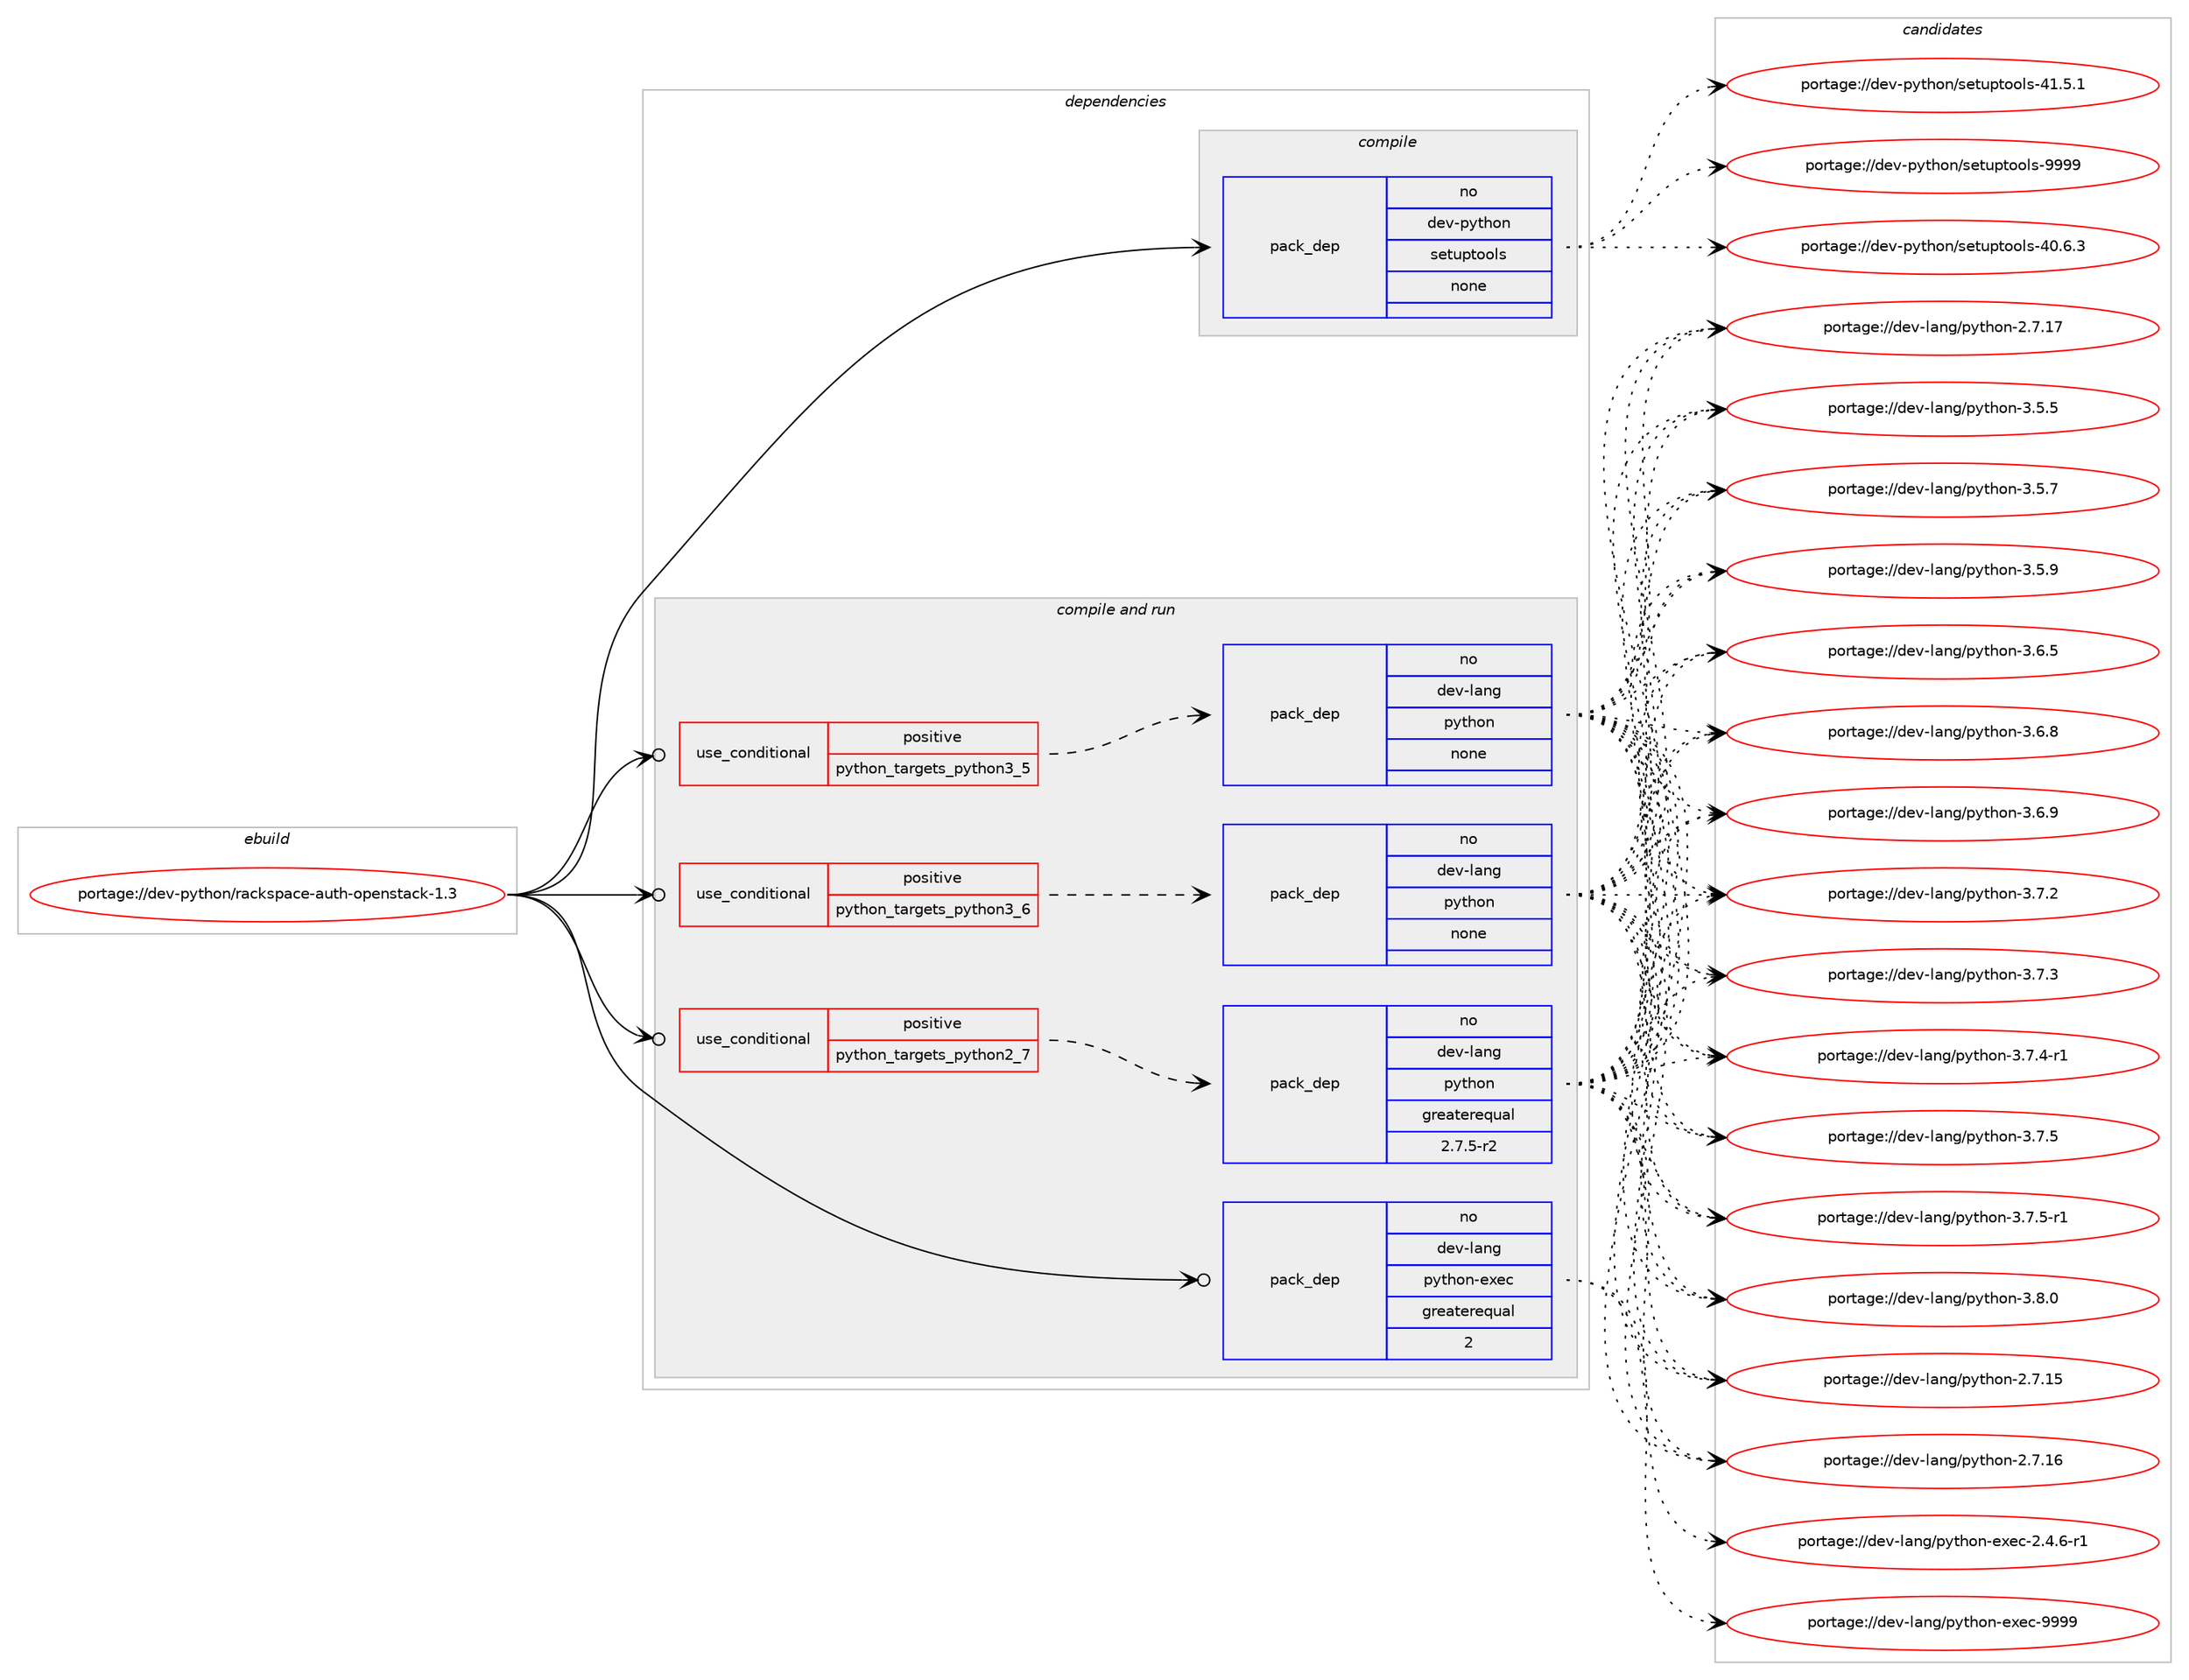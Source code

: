 digraph prolog {

# *************
# Graph options
# *************

newrank=true;
concentrate=true;
compound=true;
graph [rankdir=LR,fontname=Helvetica,fontsize=10,ranksep=1.5];#, ranksep=2.5, nodesep=0.2];
edge  [arrowhead=vee];
node  [fontname=Helvetica,fontsize=10];

# **********
# The ebuild
# **********

subgraph cluster_leftcol {
color=gray;
rank=same;
label=<<i>ebuild</i>>;
id [label="portage://dev-python/rackspace-auth-openstack-1.3", color=red, width=4, href="../dev-python/rackspace-auth-openstack-1.3.svg"];
}

# ****************
# The dependencies
# ****************

subgraph cluster_midcol {
color=gray;
label=<<i>dependencies</i>>;
subgraph cluster_compile {
fillcolor="#eeeeee";
style=filled;
label=<<i>compile</i>>;
subgraph pack128326 {
dependency169401 [label=<<TABLE BORDER="0" CELLBORDER="1" CELLSPACING="0" CELLPADDING="4" WIDTH="220"><TR><TD ROWSPAN="6" CELLPADDING="30">pack_dep</TD></TR><TR><TD WIDTH="110">no</TD></TR><TR><TD>dev-python</TD></TR><TR><TD>setuptools</TD></TR><TR><TD>none</TD></TR><TR><TD></TD></TR></TABLE>>, shape=none, color=blue];
}
id:e -> dependency169401:w [weight=20,style="solid",arrowhead="vee"];
}
subgraph cluster_compileandrun {
fillcolor="#eeeeee";
style=filled;
label=<<i>compile and run</i>>;
subgraph cond37675 {
dependency169402 [label=<<TABLE BORDER="0" CELLBORDER="1" CELLSPACING="0" CELLPADDING="4"><TR><TD ROWSPAN="3" CELLPADDING="10">use_conditional</TD></TR><TR><TD>positive</TD></TR><TR><TD>python_targets_python2_7</TD></TR></TABLE>>, shape=none, color=red];
subgraph pack128327 {
dependency169403 [label=<<TABLE BORDER="0" CELLBORDER="1" CELLSPACING="0" CELLPADDING="4" WIDTH="220"><TR><TD ROWSPAN="6" CELLPADDING="30">pack_dep</TD></TR><TR><TD WIDTH="110">no</TD></TR><TR><TD>dev-lang</TD></TR><TR><TD>python</TD></TR><TR><TD>greaterequal</TD></TR><TR><TD>2.7.5-r2</TD></TR></TABLE>>, shape=none, color=blue];
}
dependency169402:e -> dependency169403:w [weight=20,style="dashed",arrowhead="vee"];
}
id:e -> dependency169402:w [weight=20,style="solid",arrowhead="odotvee"];
subgraph cond37676 {
dependency169404 [label=<<TABLE BORDER="0" CELLBORDER="1" CELLSPACING="0" CELLPADDING="4"><TR><TD ROWSPAN="3" CELLPADDING="10">use_conditional</TD></TR><TR><TD>positive</TD></TR><TR><TD>python_targets_python3_5</TD></TR></TABLE>>, shape=none, color=red];
subgraph pack128328 {
dependency169405 [label=<<TABLE BORDER="0" CELLBORDER="1" CELLSPACING="0" CELLPADDING="4" WIDTH="220"><TR><TD ROWSPAN="6" CELLPADDING="30">pack_dep</TD></TR><TR><TD WIDTH="110">no</TD></TR><TR><TD>dev-lang</TD></TR><TR><TD>python</TD></TR><TR><TD>none</TD></TR><TR><TD></TD></TR></TABLE>>, shape=none, color=blue];
}
dependency169404:e -> dependency169405:w [weight=20,style="dashed",arrowhead="vee"];
}
id:e -> dependency169404:w [weight=20,style="solid",arrowhead="odotvee"];
subgraph cond37677 {
dependency169406 [label=<<TABLE BORDER="0" CELLBORDER="1" CELLSPACING="0" CELLPADDING="4"><TR><TD ROWSPAN="3" CELLPADDING="10">use_conditional</TD></TR><TR><TD>positive</TD></TR><TR><TD>python_targets_python3_6</TD></TR></TABLE>>, shape=none, color=red];
subgraph pack128329 {
dependency169407 [label=<<TABLE BORDER="0" CELLBORDER="1" CELLSPACING="0" CELLPADDING="4" WIDTH="220"><TR><TD ROWSPAN="6" CELLPADDING="30">pack_dep</TD></TR><TR><TD WIDTH="110">no</TD></TR><TR><TD>dev-lang</TD></TR><TR><TD>python</TD></TR><TR><TD>none</TD></TR><TR><TD></TD></TR></TABLE>>, shape=none, color=blue];
}
dependency169406:e -> dependency169407:w [weight=20,style="dashed",arrowhead="vee"];
}
id:e -> dependency169406:w [weight=20,style="solid",arrowhead="odotvee"];
subgraph pack128330 {
dependency169408 [label=<<TABLE BORDER="0" CELLBORDER="1" CELLSPACING="0" CELLPADDING="4" WIDTH="220"><TR><TD ROWSPAN="6" CELLPADDING="30">pack_dep</TD></TR><TR><TD WIDTH="110">no</TD></TR><TR><TD>dev-lang</TD></TR><TR><TD>python-exec</TD></TR><TR><TD>greaterequal</TD></TR><TR><TD>2</TD></TR></TABLE>>, shape=none, color=blue];
}
id:e -> dependency169408:w [weight=20,style="solid",arrowhead="odotvee"];
}
subgraph cluster_run {
fillcolor="#eeeeee";
style=filled;
label=<<i>run</i>>;
}
}

# **************
# The candidates
# **************

subgraph cluster_choices {
rank=same;
color=gray;
label=<<i>candidates</i>>;

subgraph choice128326 {
color=black;
nodesep=1;
choiceportage100101118451121211161041111104711510111611711211611111110811545524846544651 [label="portage://dev-python/setuptools-40.6.3", color=red, width=4,href="../dev-python/setuptools-40.6.3.svg"];
choiceportage100101118451121211161041111104711510111611711211611111110811545524946534649 [label="portage://dev-python/setuptools-41.5.1", color=red, width=4,href="../dev-python/setuptools-41.5.1.svg"];
choiceportage10010111845112121116104111110471151011161171121161111111081154557575757 [label="portage://dev-python/setuptools-9999", color=red, width=4,href="../dev-python/setuptools-9999.svg"];
dependency169401:e -> choiceportage100101118451121211161041111104711510111611711211611111110811545524846544651:w [style=dotted,weight="100"];
dependency169401:e -> choiceportage100101118451121211161041111104711510111611711211611111110811545524946534649:w [style=dotted,weight="100"];
dependency169401:e -> choiceportage10010111845112121116104111110471151011161171121161111111081154557575757:w [style=dotted,weight="100"];
}
subgraph choice128327 {
color=black;
nodesep=1;
choiceportage10010111845108971101034711212111610411111045504655464953 [label="portage://dev-lang/python-2.7.15", color=red, width=4,href="../dev-lang/python-2.7.15.svg"];
choiceportage10010111845108971101034711212111610411111045504655464954 [label="portage://dev-lang/python-2.7.16", color=red, width=4,href="../dev-lang/python-2.7.16.svg"];
choiceportage10010111845108971101034711212111610411111045504655464955 [label="portage://dev-lang/python-2.7.17", color=red, width=4,href="../dev-lang/python-2.7.17.svg"];
choiceportage100101118451089711010347112121116104111110455146534653 [label="portage://dev-lang/python-3.5.5", color=red, width=4,href="../dev-lang/python-3.5.5.svg"];
choiceportage100101118451089711010347112121116104111110455146534655 [label="portage://dev-lang/python-3.5.7", color=red, width=4,href="../dev-lang/python-3.5.7.svg"];
choiceportage100101118451089711010347112121116104111110455146534657 [label="portage://dev-lang/python-3.5.9", color=red, width=4,href="../dev-lang/python-3.5.9.svg"];
choiceportage100101118451089711010347112121116104111110455146544653 [label="portage://dev-lang/python-3.6.5", color=red, width=4,href="../dev-lang/python-3.6.5.svg"];
choiceportage100101118451089711010347112121116104111110455146544656 [label="portage://dev-lang/python-3.6.8", color=red, width=4,href="../dev-lang/python-3.6.8.svg"];
choiceportage100101118451089711010347112121116104111110455146544657 [label="portage://dev-lang/python-3.6.9", color=red, width=4,href="../dev-lang/python-3.6.9.svg"];
choiceportage100101118451089711010347112121116104111110455146554650 [label="portage://dev-lang/python-3.7.2", color=red, width=4,href="../dev-lang/python-3.7.2.svg"];
choiceportage100101118451089711010347112121116104111110455146554651 [label="portage://dev-lang/python-3.7.3", color=red, width=4,href="../dev-lang/python-3.7.3.svg"];
choiceportage1001011184510897110103471121211161041111104551465546524511449 [label="portage://dev-lang/python-3.7.4-r1", color=red, width=4,href="../dev-lang/python-3.7.4-r1.svg"];
choiceportage100101118451089711010347112121116104111110455146554653 [label="portage://dev-lang/python-3.7.5", color=red, width=4,href="../dev-lang/python-3.7.5.svg"];
choiceportage1001011184510897110103471121211161041111104551465546534511449 [label="portage://dev-lang/python-3.7.5-r1", color=red, width=4,href="../dev-lang/python-3.7.5-r1.svg"];
choiceportage100101118451089711010347112121116104111110455146564648 [label="portage://dev-lang/python-3.8.0", color=red, width=4,href="../dev-lang/python-3.8.0.svg"];
dependency169403:e -> choiceportage10010111845108971101034711212111610411111045504655464953:w [style=dotted,weight="100"];
dependency169403:e -> choiceportage10010111845108971101034711212111610411111045504655464954:w [style=dotted,weight="100"];
dependency169403:e -> choiceportage10010111845108971101034711212111610411111045504655464955:w [style=dotted,weight="100"];
dependency169403:e -> choiceportage100101118451089711010347112121116104111110455146534653:w [style=dotted,weight="100"];
dependency169403:e -> choiceportage100101118451089711010347112121116104111110455146534655:w [style=dotted,weight="100"];
dependency169403:e -> choiceportage100101118451089711010347112121116104111110455146534657:w [style=dotted,weight="100"];
dependency169403:e -> choiceportage100101118451089711010347112121116104111110455146544653:w [style=dotted,weight="100"];
dependency169403:e -> choiceportage100101118451089711010347112121116104111110455146544656:w [style=dotted,weight="100"];
dependency169403:e -> choiceportage100101118451089711010347112121116104111110455146544657:w [style=dotted,weight="100"];
dependency169403:e -> choiceportage100101118451089711010347112121116104111110455146554650:w [style=dotted,weight="100"];
dependency169403:e -> choiceportage100101118451089711010347112121116104111110455146554651:w [style=dotted,weight="100"];
dependency169403:e -> choiceportage1001011184510897110103471121211161041111104551465546524511449:w [style=dotted,weight="100"];
dependency169403:e -> choiceportage100101118451089711010347112121116104111110455146554653:w [style=dotted,weight="100"];
dependency169403:e -> choiceportage1001011184510897110103471121211161041111104551465546534511449:w [style=dotted,weight="100"];
dependency169403:e -> choiceportage100101118451089711010347112121116104111110455146564648:w [style=dotted,weight="100"];
}
subgraph choice128328 {
color=black;
nodesep=1;
choiceportage10010111845108971101034711212111610411111045504655464953 [label="portage://dev-lang/python-2.7.15", color=red, width=4,href="../dev-lang/python-2.7.15.svg"];
choiceportage10010111845108971101034711212111610411111045504655464954 [label="portage://dev-lang/python-2.7.16", color=red, width=4,href="../dev-lang/python-2.7.16.svg"];
choiceportage10010111845108971101034711212111610411111045504655464955 [label="portage://dev-lang/python-2.7.17", color=red, width=4,href="../dev-lang/python-2.7.17.svg"];
choiceportage100101118451089711010347112121116104111110455146534653 [label="portage://dev-lang/python-3.5.5", color=red, width=4,href="../dev-lang/python-3.5.5.svg"];
choiceportage100101118451089711010347112121116104111110455146534655 [label="portage://dev-lang/python-3.5.7", color=red, width=4,href="../dev-lang/python-3.5.7.svg"];
choiceportage100101118451089711010347112121116104111110455146534657 [label="portage://dev-lang/python-3.5.9", color=red, width=4,href="../dev-lang/python-3.5.9.svg"];
choiceportage100101118451089711010347112121116104111110455146544653 [label="portage://dev-lang/python-3.6.5", color=red, width=4,href="../dev-lang/python-3.6.5.svg"];
choiceportage100101118451089711010347112121116104111110455146544656 [label="portage://dev-lang/python-3.6.8", color=red, width=4,href="../dev-lang/python-3.6.8.svg"];
choiceportage100101118451089711010347112121116104111110455146544657 [label="portage://dev-lang/python-3.6.9", color=red, width=4,href="../dev-lang/python-3.6.9.svg"];
choiceportage100101118451089711010347112121116104111110455146554650 [label="portage://dev-lang/python-3.7.2", color=red, width=4,href="../dev-lang/python-3.7.2.svg"];
choiceportage100101118451089711010347112121116104111110455146554651 [label="portage://dev-lang/python-3.7.3", color=red, width=4,href="../dev-lang/python-3.7.3.svg"];
choiceportage1001011184510897110103471121211161041111104551465546524511449 [label="portage://dev-lang/python-3.7.4-r1", color=red, width=4,href="../dev-lang/python-3.7.4-r1.svg"];
choiceportage100101118451089711010347112121116104111110455146554653 [label="portage://dev-lang/python-3.7.5", color=red, width=4,href="../dev-lang/python-3.7.5.svg"];
choiceportage1001011184510897110103471121211161041111104551465546534511449 [label="portage://dev-lang/python-3.7.5-r1", color=red, width=4,href="../dev-lang/python-3.7.5-r1.svg"];
choiceportage100101118451089711010347112121116104111110455146564648 [label="portage://dev-lang/python-3.8.0", color=red, width=4,href="../dev-lang/python-3.8.0.svg"];
dependency169405:e -> choiceportage10010111845108971101034711212111610411111045504655464953:w [style=dotted,weight="100"];
dependency169405:e -> choiceportage10010111845108971101034711212111610411111045504655464954:w [style=dotted,weight="100"];
dependency169405:e -> choiceportage10010111845108971101034711212111610411111045504655464955:w [style=dotted,weight="100"];
dependency169405:e -> choiceportage100101118451089711010347112121116104111110455146534653:w [style=dotted,weight="100"];
dependency169405:e -> choiceportage100101118451089711010347112121116104111110455146534655:w [style=dotted,weight="100"];
dependency169405:e -> choiceportage100101118451089711010347112121116104111110455146534657:w [style=dotted,weight="100"];
dependency169405:e -> choiceportage100101118451089711010347112121116104111110455146544653:w [style=dotted,weight="100"];
dependency169405:e -> choiceportage100101118451089711010347112121116104111110455146544656:w [style=dotted,weight="100"];
dependency169405:e -> choiceportage100101118451089711010347112121116104111110455146544657:w [style=dotted,weight="100"];
dependency169405:e -> choiceportage100101118451089711010347112121116104111110455146554650:w [style=dotted,weight="100"];
dependency169405:e -> choiceportage100101118451089711010347112121116104111110455146554651:w [style=dotted,weight="100"];
dependency169405:e -> choiceportage1001011184510897110103471121211161041111104551465546524511449:w [style=dotted,weight="100"];
dependency169405:e -> choiceportage100101118451089711010347112121116104111110455146554653:w [style=dotted,weight="100"];
dependency169405:e -> choiceportage1001011184510897110103471121211161041111104551465546534511449:w [style=dotted,weight="100"];
dependency169405:e -> choiceportage100101118451089711010347112121116104111110455146564648:w [style=dotted,weight="100"];
}
subgraph choice128329 {
color=black;
nodesep=1;
choiceportage10010111845108971101034711212111610411111045504655464953 [label="portage://dev-lang/python-2.7.15", color=red, width=4,href="../dev-lang/python-2.7.15.svg"];
choiceportage10010111845108971101034711212111610411111045504655464954 [label="portage://dev-lang/python-2.7.16", color=red, width=4,href="../dev-lang/python-2.7.16.svg"];
choiceportage10010111845108971101034711212111610411111045504655464955 [label="portage://dev-lang/python-2.7.17", color=red, width=4,href="../dev-lang/python-2.7.17.svg"];
choiceportage100101118451089711010347112121116104111110455146534653 [label="portage://dev-lang/python-3.5.5", color=red, width=4,href="../dev-lang/python-3.5.5.svg"];
choiceportage100101118451089711010347112121116104111110455146534655 [label="portage://dev-lang/python-3.5.7", color=red, width=4,href="../dev-lang/python-3.5.7.svg"];
choiceportage100101118451089711010347112121116104111110455146534657 [label="portage://dev-lang/python-3.5.9", color=red, width=4,href="../dev-lang/python-3.5.9.svg"];
choiceportage100101118451089711010347112121116104111110455146544653 [label="portage://dev-lang/python-3.6.5", color=red, width=4,href="../dev-lang/python-3.6.5.svg"];
choiceportage100101118451089711010347112121116104111110455146544656 [label="portage://dev-lang/python-3.6.8", color=red, width=4,href="../dev-lang/python-3.6.8.svg"];
choiceportage100101118451089711010347112121116104111110455146544657 [label="portage://dev-lang/python-3.6.9", color=red, width=4,href="../dev-lang/python-3.6.9.svg"];
choiceportage100101118451089711010347112121116104111110455146554650 [label="portage://dev-lang/python-3.7.2", color=red, width=4,href="../dev-lang/python-3.7.2.svg"];
choiceportage100101118451089711010347112121116104111110455146554651 [label="portage://dev-lang/python-3.7.3", color=red, width=4,href="../dev-lang/python-3.7.3.svg"];
choiceportage1001011184510897110103471121211161041111104551465546524511449 [label="portage://dev-lang/python-3.7.4-r1", color=red, width=4,href="../dev-lang/python-3.7.4-r1.svg"];
choiceportage100101118451089711010347112121116104111110455146554653 [label="portage://dev-lang/python-3.7.5", color=red, width=4,href="../dev-lang/python-3.7.5.svg"];
choiceportage1001011184510897110103471121211161041111104551465546534511449 [label="portage://dev-lang/python-3.7.5-r1", color=red, width=4,href="../dev-lang/python-3.7.5-r1.svg"];
choiceportage100101118451089711010347112121116104111110455146564648 [label="portage://dev-lang/python-3.8.0", color=red, width=4,href="../dev-lang/python-3.8.0.svg"];
dependency169407:e -> choiceportage10010111845108971101034711212111610411111045504655464953:w [style=dotted,weight="100"];
dependency169407:e -> choiceportage10010111845108971101034711212111610411111045504655464954:w [style=dotted,weight="100"];
dependency169407:e -> choiceportage10010111845108971101034711212111610411111045504655464955:w [style=dotted,weight="100"];
dependency169407:e -> choiceportage100101118451089711010347112121116104111110455146534653:w [style=dotted,weight="100"];
dependency169407:e -> choiceportage100101118451089711010347112121116104111110455146534655:w [style=dotted,weight="100"];
dependency169407:e -> choiceportage100101118451089711010347112121116104111110455146534657:w [style=dotted,weight="100"];
dependency169407:e -> choiceportage100101118451089711010347112121116104111110455146544653:w [style=dotted,weight="100"];
dependency169407:e -> choiceportage100101118451089711010347112121116104111110455146544656:w [style=dotted,weight="100"];
dependency169407:e -> choiceportage100101118451089711010347112121116104111110455146544657:w [style=dotted,weight="100"];
dependency169407:e -> choiceportage100101118451089711010347112121116104111110455146554650:w [style=dotted,weight="100"];
dependency169407:e -> choiceportage100101118451089711010347112121116104111110455146554651:w [style=dotted,weight="100"];
dependency169407:e -> choiceportage1001011184510897110103471121211161041111104551465546524511449:w [style=dotted,weight="100"];
dependency169407:e -> choiceportage100101118451089711010347112121116104111110455146554653:w [style=dotted,weight="100"];
dependency169407:e -> choiceportage1001011184510897110103471121211161041111104551465546534511449:w [style=dotted,weight="100"];
dependency169407:e -> choiceportage100101118451089711010347112121116104111110455146564648:w [style=dotted,weight="100"];
}
subgraph choice128330 {
color=black;
nodesep=1;
choiceportage10010111845108971101034711212111610411111045101120101994550465246544511449 [label="portage://dev-lang/python-exec-2.4.6-r1", color=red, width=4,href="../dev-lang/python-exec-2.4.6-r1.svg"];
choiceportage10010111845108971101034711212111610411111045101120101994557575757 [label="portage://dev-lang/python-exec-9999", color=red, width=4,href="../dev-lang/python-exec-9999.svg"];
dependency169408:e -> choiceportage10010111845108971101034711212111610411111045101120101994550465246544511449:w [style=dotted,weight="100"];
dependency169408:e -> choiceportage10010111845108971101034711212111610411111045101120101994557575757:w [style=dotted,weight="100"];
}
}

}

